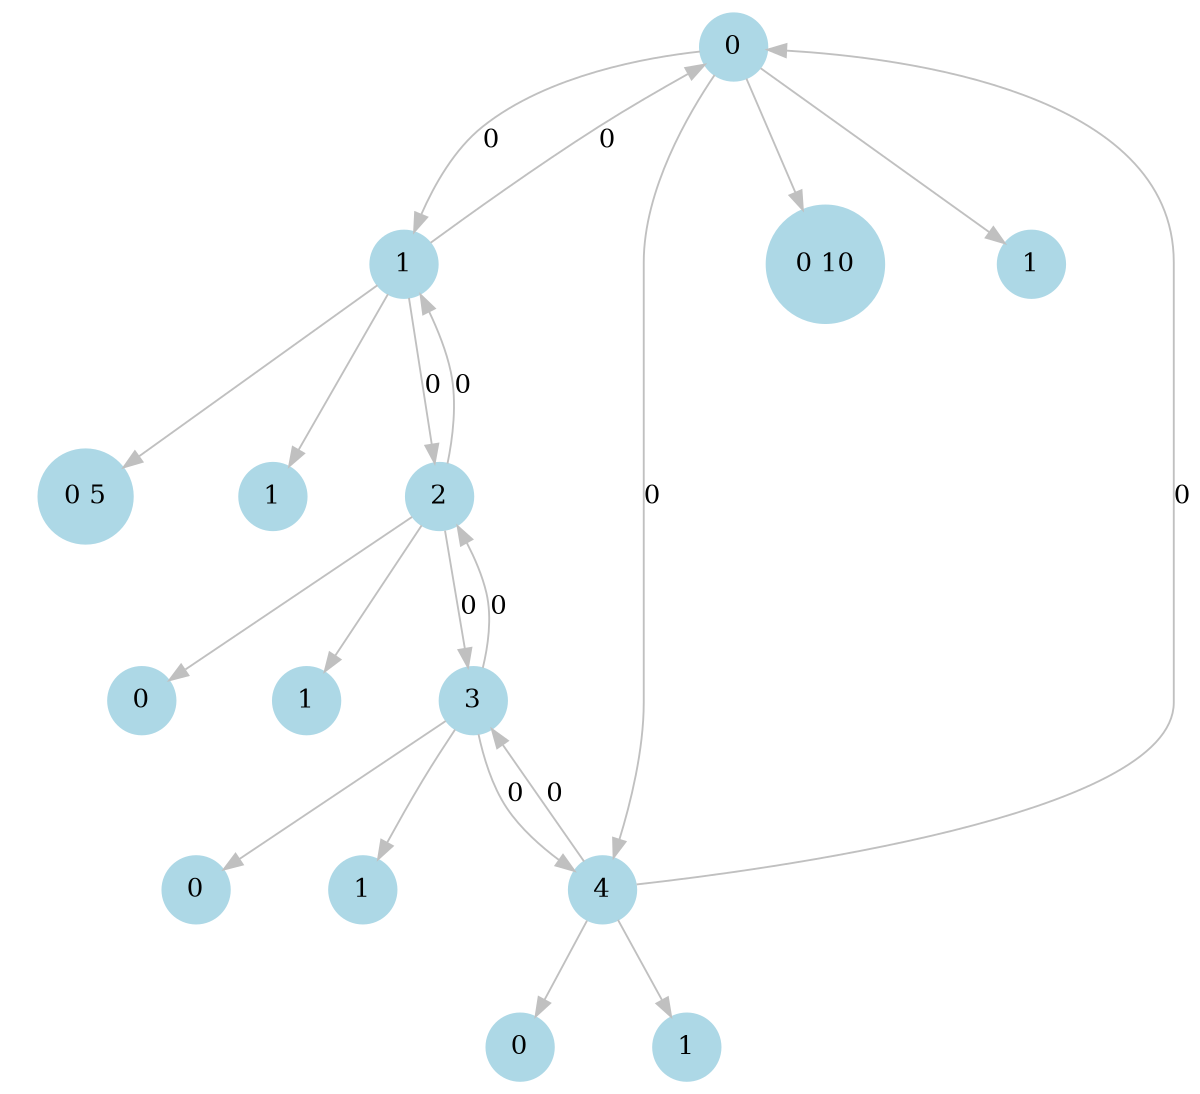 digraph G {
    node [shape=circle, style=filled, color=lightblue];
    edge [color=gray, penwidth=1];
    size="8,8";
    ratio="fill";
    0 -> 1 [label="0"];
    0 -> 4 [label="0"];
    0 -> 00;
    00 [label="0 10"];
    0 -> 10;
    10 [label="1"];
    1 -> 0 [label="0"];
    1 -> 2 [label="0"];
    1 -> 01;
    01 [label="0 5"];
    1 -> 11;
    11 [label="1"];
    2 -> 1 [label="0"];
    2 -> 3 [label="0"];
    2 -> 02;
    02 [label="0"];
    2 -> 12;
    12 [label="1"];
    3 -> 2 [label="0"];
    3 -> 4 [label="0"];
    3 -> 03;
    03 [label="0"];
    3 -> 13;
    13 [label="1"];
    4 -> 0 [label="0"];
    4 -> 3 [label="0"];
    4 -> 04;
    04 [label="0"];
    4 -> 14;
    14 [label="1"];
}
